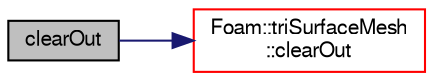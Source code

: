 digraph "clearOut"
{
  bgcolor="transparent";
  edge [fontname="FreeSans",fontsize="10",labelfontname="FreeSans",labelfontsize="10"];
  node [fontname="FreeSans",fontsize="10",shape=record];
  rankdir="LR";
  Node760 [label="clearOut",height=0.2,width=0.4,color="black", fillcolor="grey75", style="filled", fontcolor="black"];
  Node760 -> Node761 [color="midnightblue",fontsize="10",style="solid",fontname="FreeSans"];
  Node761 [label="Foam::triSurfaceMesh\l::clearOut",height=0.2,width=0.4,color="red",URL="$a25258.html#af320697688df08f1438d37a86bcaf25d",tooltip="Clear storage. "];
}

